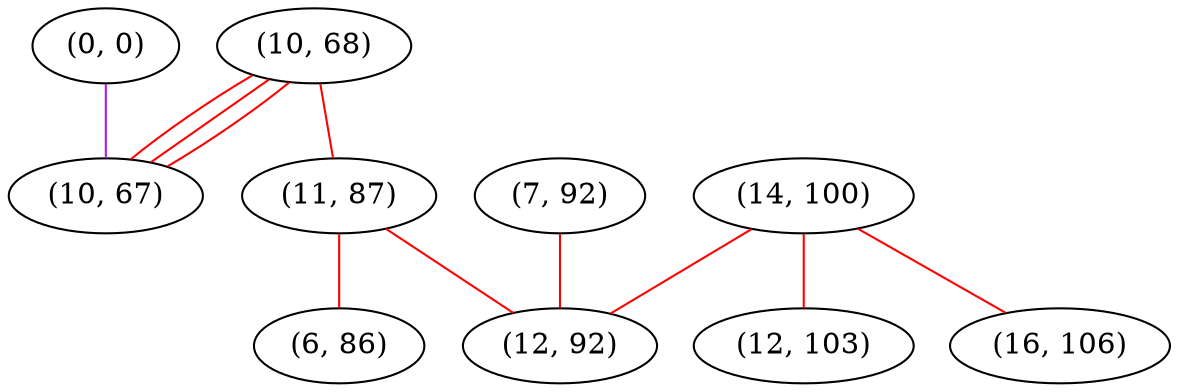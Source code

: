 graph "" {
"(0, 0)";
"(10, 68)";
"(14, 100)";
"(12, 103)";
"(11, 87)";
"(6, 86)";
"(7, 92)";
"(12, 92)";
"(10, 67)";
"(16, 106)";
"(0, 0)" -- "(10, 67)"  [color=purple, key=0, weight=4];
"(10, 68)" -- "(11, 87)"  [color=red, key=0, weight=1];
"(10, 68)" -- "(10, 67)"  [color=red, key=0, weight=1];
"(10, 68)" -- "(10, 67)"  [color=red, key=1, weight=1];
"(10, 68)" -- "(10, 67)"  [color=red, key=2, weight=1];
"(14, 100)" -- "(12, 103)"  [color=red, key=0, weight=1];
"(14, 100)" -- "(12, 92)"  [color=red, key=0, weight=1];
"(14, 100)" -- "(16, 106)"  [color=red, key=0, weight=1];
"(11, 87)" -- "(12, 92)"  [color=red, key=0, weight=1];
"(11, 87)" -- "(6, 86)"  [color=red, key=0, weight=1];
"(7, 92)" -- "(12, 92)"  [color=red, key=0, weight=1];
}
